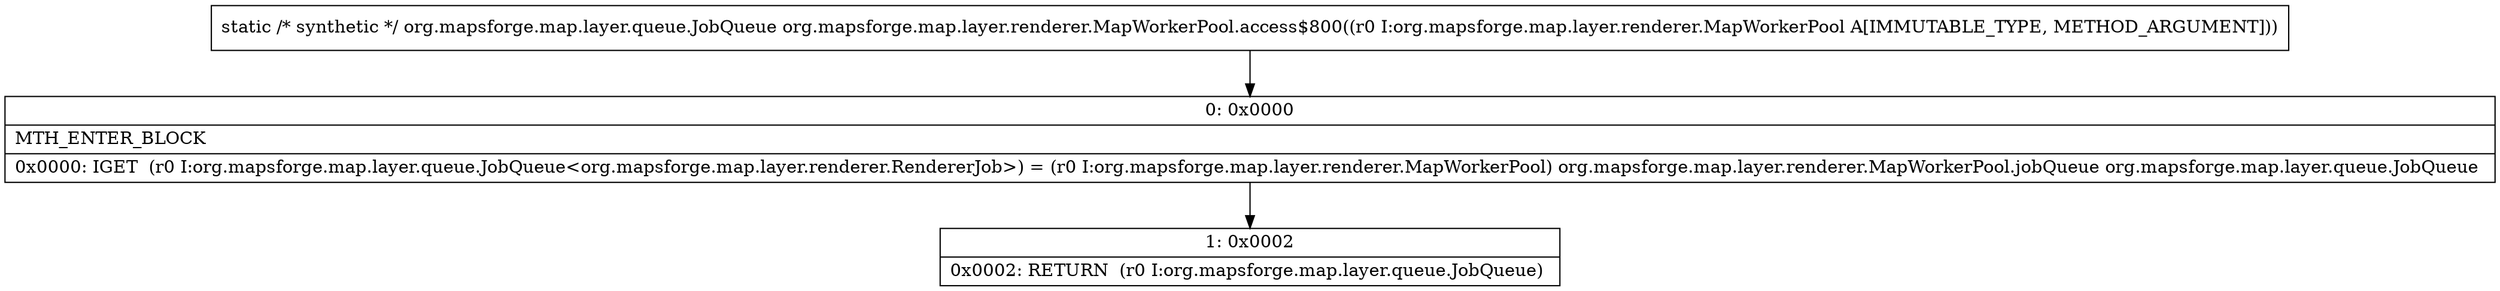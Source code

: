 digraph "CFG fororg.mapsforge.map.layer.renderer.MapWorkerPool.access$800(Lorg\/mapsforge\/map\/layer\/renderer\/MapWorkerPool;)Lorg\/mapsforge\/map\/layer\/queue\/JobQueue;" {
Node_0 [shape=record,label="{0\:\ 0x0000|MTH_ENTER_BLOCK\l|0x0000: IGET  (r0 I:org.mapsforge.map.layer.queue.JobQueue\<org.mapsforge.map.layer.renderer.RendererJob\>) = (r0 I:org.mapsforge.map.layer.renderer.MapWorkerPool) org.mapsforge.map.layer.renderer.MapWorkerPool.jobQueue org.mapsforge.map.layer.queue.JobQueue \l}"];
Node_1 [shape=record,label="{1\:\ 0x0002|0x0002: RETURN  (r0 I:org.mapsforge.map.layer.queue.JobQueue) \l}"];
MethodNode[shape=record,label="{static \/* synthetic *\/ org.mapsforge.map.layer.queue.JobQueue org.mapsforge.map.layer.renderer.MapWorkerPool.access$800((r0 I:org.mapsforge.map.layer.renderer.MapWorkerPool A[IMMUTABLE_TYPE, METHOD_ARGUMENT])) }"];
MethodNode -> Node_0;
Node_0 -> Node_1;
}

